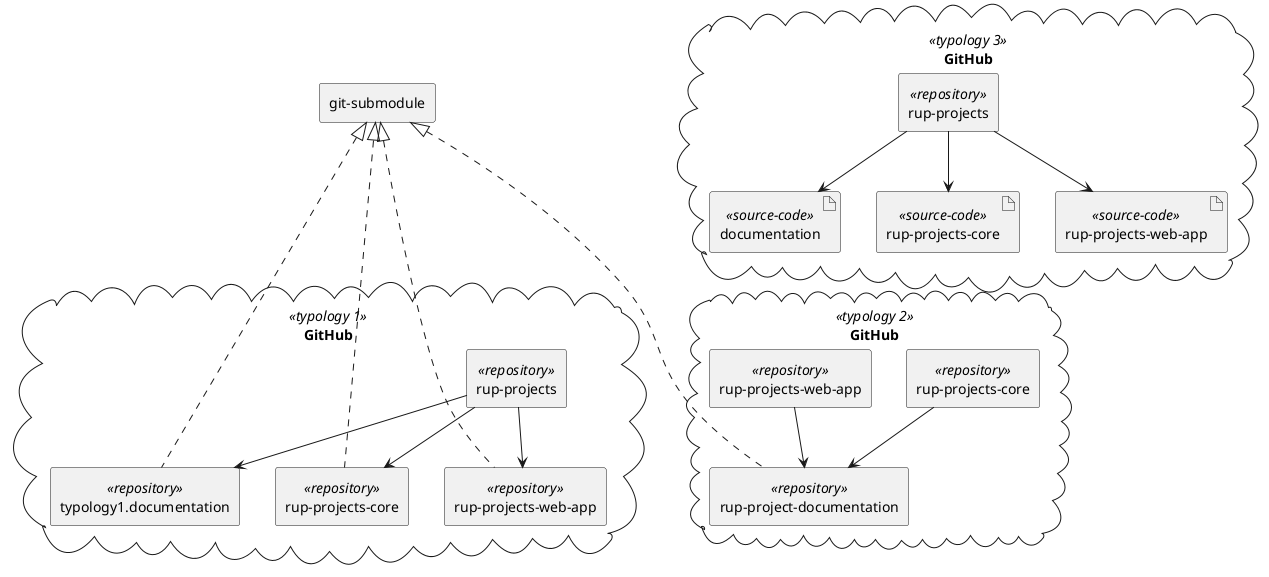 @startuml

rectangle gitSubmodule as "git-submodule"

cloud typology1 <<typology 1>> as "GitHub"{
    rectangle typology1.parent <<repository>> as "rup-projects"

    rectangle typology1.documentation <<repository>>
    rectangle typology1.core <<repository>> as "rup-projects-core"
    rectangle typology1.webApp <<repository>> as "rup-projects-web-app"

    gitSubmodule <|.... typology1.documentation
    gitSubmodule <|.... typology1.core
    gitSubmodule <|.... typology1.webApp

    typology1.parent --> typology1.documentation
    typology1.parent --> typology1.core
    typology1.parent --> typology1.webApp
}

cloud typology2 <<typology 2>> as "GitHub"{
    rectangle typology2.core <<repository>> as "rup-projects-core"
    rectangle typology2.webApp <<repository>> as "rup-projects-web-app"

    rectangle typology2.documentation <<repository>> as "rup-project-documentation"

    gitSubmodule <|.... typology2.documentation

    typology2.core --> typology2.documentation
    typology2.webApp --> typology2.documentation
}

cloud typology3 <<typology 3>> as "GitHub"{
    rectangle typology3.parent <<repository>> as "rup-projects"
    artifact core as "rup-projects-core" <<source-code>>
    artifact webApp as "rup-projects-web-app" <<source-code>>
    artifact documentation as "documentation" <<source-code>>

   typology3.parent --> core
   typology3.parent --> webApp
   typology3.parent --> documentation
}

@enduml
